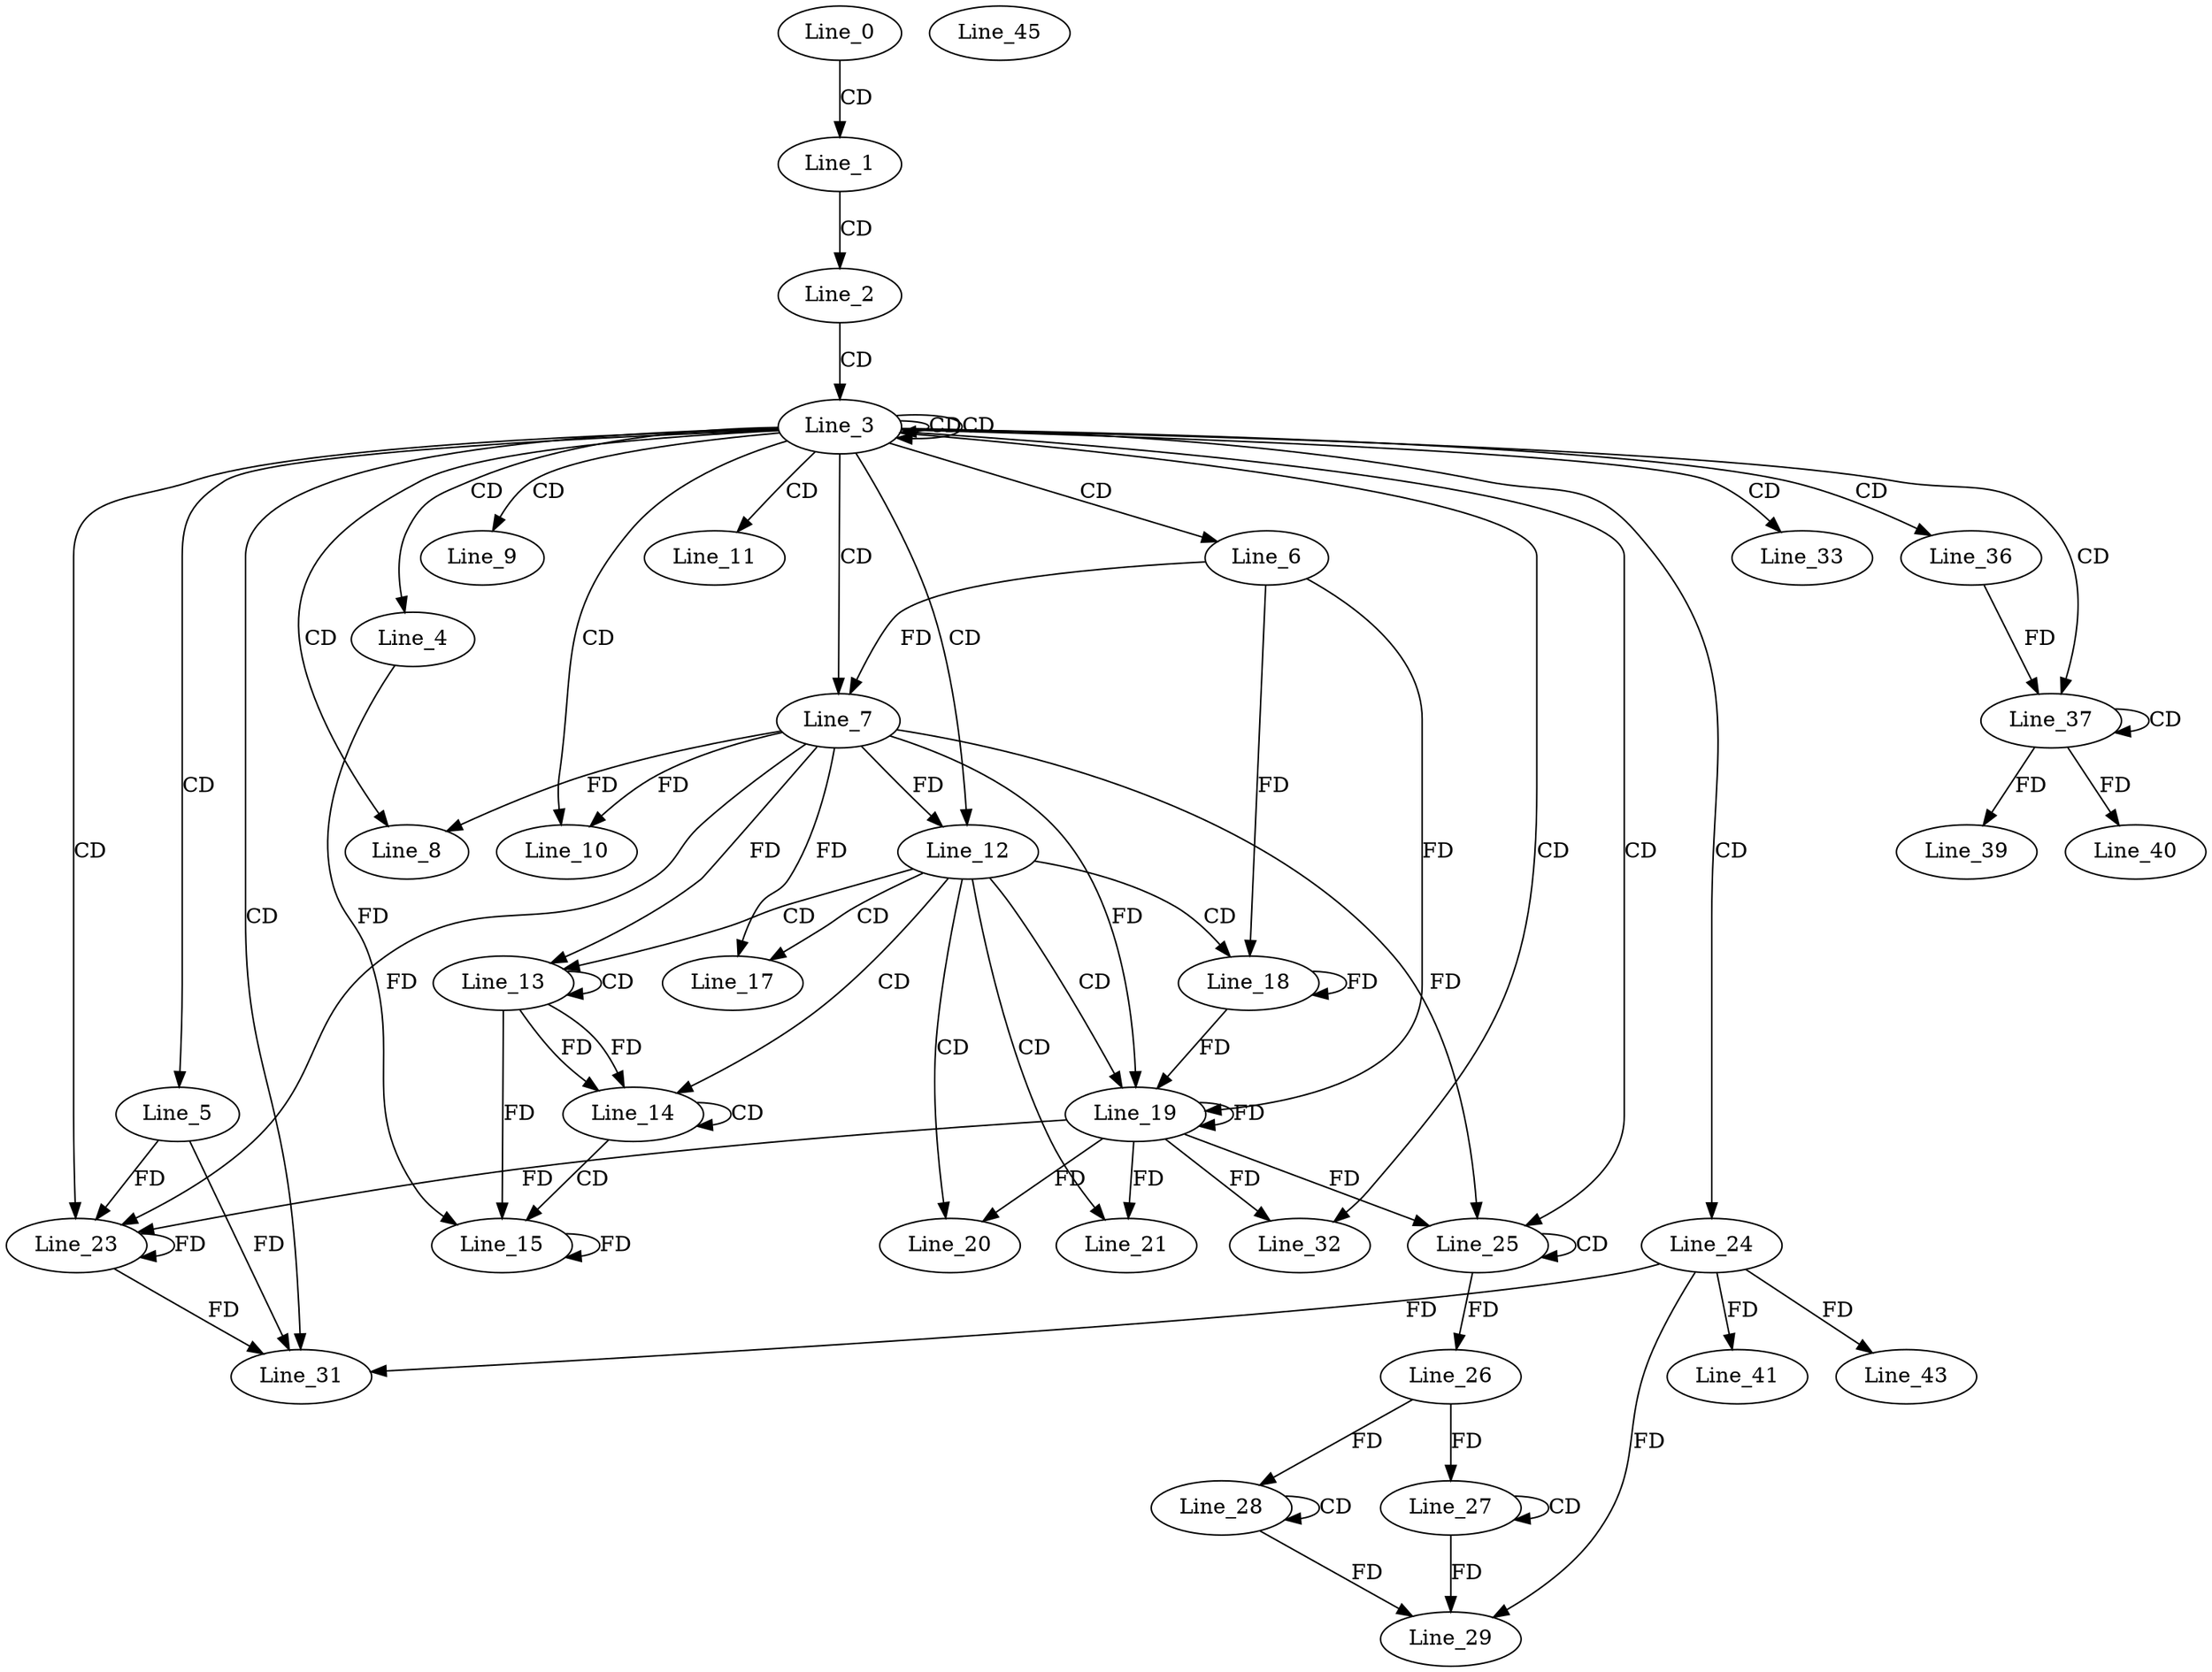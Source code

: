 digraph G {
  Line_0;
  Line_1;
  Line_2;
  Line_3;
  Line_3;
  Line_3;
  Line_4;
  Line_5;
  Line_6;
  Line_7;
  Line_7;
  Line_8;
  Line_9;
  Line_10;
  Line_11;
  Line_12;
  Line_12;
  Line_13;
  Line_13;
  Line_14;
  Line_14;
  Line_15;
  Line_15;
  Line_17;
  Line_18;
  Line_19;
  Line_19;
  Line_20;
  Line_21;
  Line_23;
  Line_23;
  Line_24;
  Line_25;
  Line_25;
  Line_26;
  Line_27;
  Line_27;
  Line_26;
  Line_28;
  Line_28;
  Line_29;
  Line_29;
  Line_31;
  Line_31;
  Line_32;
  Line_33;
  Line_36;
  Line_37;
  Line_37;
  Line_39;
  Line_40;
  Line_41;
  Line_43;
  Line_45;
  Line_0 -> Line_1 [ label="CD" ];
  Line_1 -> Line_2 [ label="CD" ];
  Line_2 -> Line_3 [ label="CD" ];
  Line_3 -> Line_3 [ label="CD" ];
  Line_3 -> Line_3 [ label="CD" ];
  Line_3 -> Line_4 [ label="CD" ];
  Line_3 -> Line_5 [ label="CD" ];
  Line_3 -> Line_6 [ label="CD" ];
  Line_3 -> Line_7 [ label="CD" ];
  Line_6 -> Line_7 [ label="FD" ];
  Line_3 -> Line_8 [ label="CD" ];
  Line_7 -> Line_8 [ label="FD" ];
  Line_3 -> Line_9 [ label="CD" ];
  Line_3 -> Line_10 [ label="CD" ];
  Line_7 -> Line_10 [ label="FD" ];
  Line_3 -> Line_11 [ label="CD" ];
  Line_3 -> Line_12 [ label="CD" ];
  Line_7 -> Line_12 [ label="FD" ];
  Line_12 -> Line_13 [ label="CD" ];
  Line_13 -> Line_13 [ label="CD" ];
  Line_7 -> Line_13 [ label="FD" ];
  Line_12 -> Line_14 [ label="CD" ];
  Line_13 -> Line_14 [ label="FD" ];
  Line_14 -> Line_14 [ label="CD" ];
  Line_13 -> Line_14 [ label="FD" ];
  Line_14 -> Line_15 [ label="CD" ];
  Line_4 -> Line_15 [ label="FD" ];
  Line_15 -> Line_15 [ label="FD" ];
  Line_13 -> Line_15 [ label="FD" ];
  Line_12 -> Line_17 [ label="CD" ];
  Line_7 -> Line_17 [ label="FD" ];
  Line_12 -> Line_18 [ label="CD" ];
  Line_6 -> Line_18 [ label="FD" ];
  Line_18 -> Line_18 [ label="FD" ];
  Line_12 -> Line_19 [ label="CD" ];
  Line_7 -> Line_19 [ label="FD" ];
  Line_19 -> Line_19 [ label="FD" ];
  Line_6 -> Line_19 [ label="FD" ];
  Line_18 -> Line_19 [ label="FD" ];
  Line_12 -> Line_20 [ label="CD" ];
  Line_19 -> Line_20 [ label="FD" ];
  Line_12 -> Line_21 [ label="CD" ];
  Line_19 -> Line_21 [ label="FD" ];
  Line_3 -> Line_23 [ label="CD" ];
  Line_5 -> Line_23 [ label="FD" ];
  Line_23 -> Line_23 [ label="FD" ];
  Line_7 -> Line_23 [ label="FD" ];
  Line_19 -> Line_23 [ label="FD" ];
  Line_3 -> Line_24 [ label="CD" ];
  Line_3 -> Line_25 [ label="CD" ];
  Line_25 -> Line_25 [ label="CD" ];
  Line_7 -> Line_25 [ label="FD" ];
  Line_19 -> Line_25 [ label="FD" ];
  Line_25 -> Line_26 [ label="FD" ];
  Line_27 -> Line_27 [ label="CD" ];
  Line_26 -> Line_27 [ label="FD" ];
  Line_28 -> Line_28 [ label="CD" ];
  Line_26 -> Line_28 [ label="FD" ];
  Line_24 -> Line_29 [ label="FD" ];
  Line_27 -> Line_29 [ label="FD" ];
  Line_28 -> Line_29 [ label="FD" ];
  Line_3 -> Line_31 [ label="CD" ];
  Line_24 -> Line_31 [ label="FD" ];
  Line_5 -> Line_31 [ label="FD" ];
  Line_23 -> Line_31 [ label="FD" ];
  Line_3 -> Line_32 [ label="CD" ];
  Line_19 -> Line_32 [ label="FD" ];
  Line_3 -> Line_33 [ label="CD" ];
  Line_3 -> Line_36 [ label="CD" ];
  Line_3 -> Line_37 [ label="CD" ];
  Line_37 -> Line_37 [ label="CD" ];
  Line_36 -> Line_37 [ label="FD" ];
  Line_37 -> Line_39 [ label="FD" ];
  Line_37 -> Line_40 [ label="FD" ];
  Line_24 -> Line_41 [ label="FD" ];
  Line_24 -> Line_43 [ label="FD" ];
}

